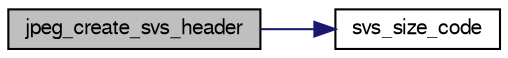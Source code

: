 digraph "jpeg_create_svs_header"
{
  edge [fontname="FreeSans",fontsize="10",labelfontname="FreeSans",labelfontsize="10"];
  node [fontname="FreeSans",fontsize="10",shape=record];
  rankdir="LR";
  Node1 [label="jpeg_create_svs_header",height=0.2,width=0.4,color="black", fillcolor="grey75", style="filled", fontcolor="black"];
  Node1 -> Node2 [color="midnightblue",fontsize="10",style="solid",fontname="FreeSans"];
  Node2 [label="svs_size_code",height=0.2,width=0.4,color="black", fillcolor="white", style="filled",URL="$jpeg_8c.html#aeeebdcbde98e380664acf5bb80364783"];
}
